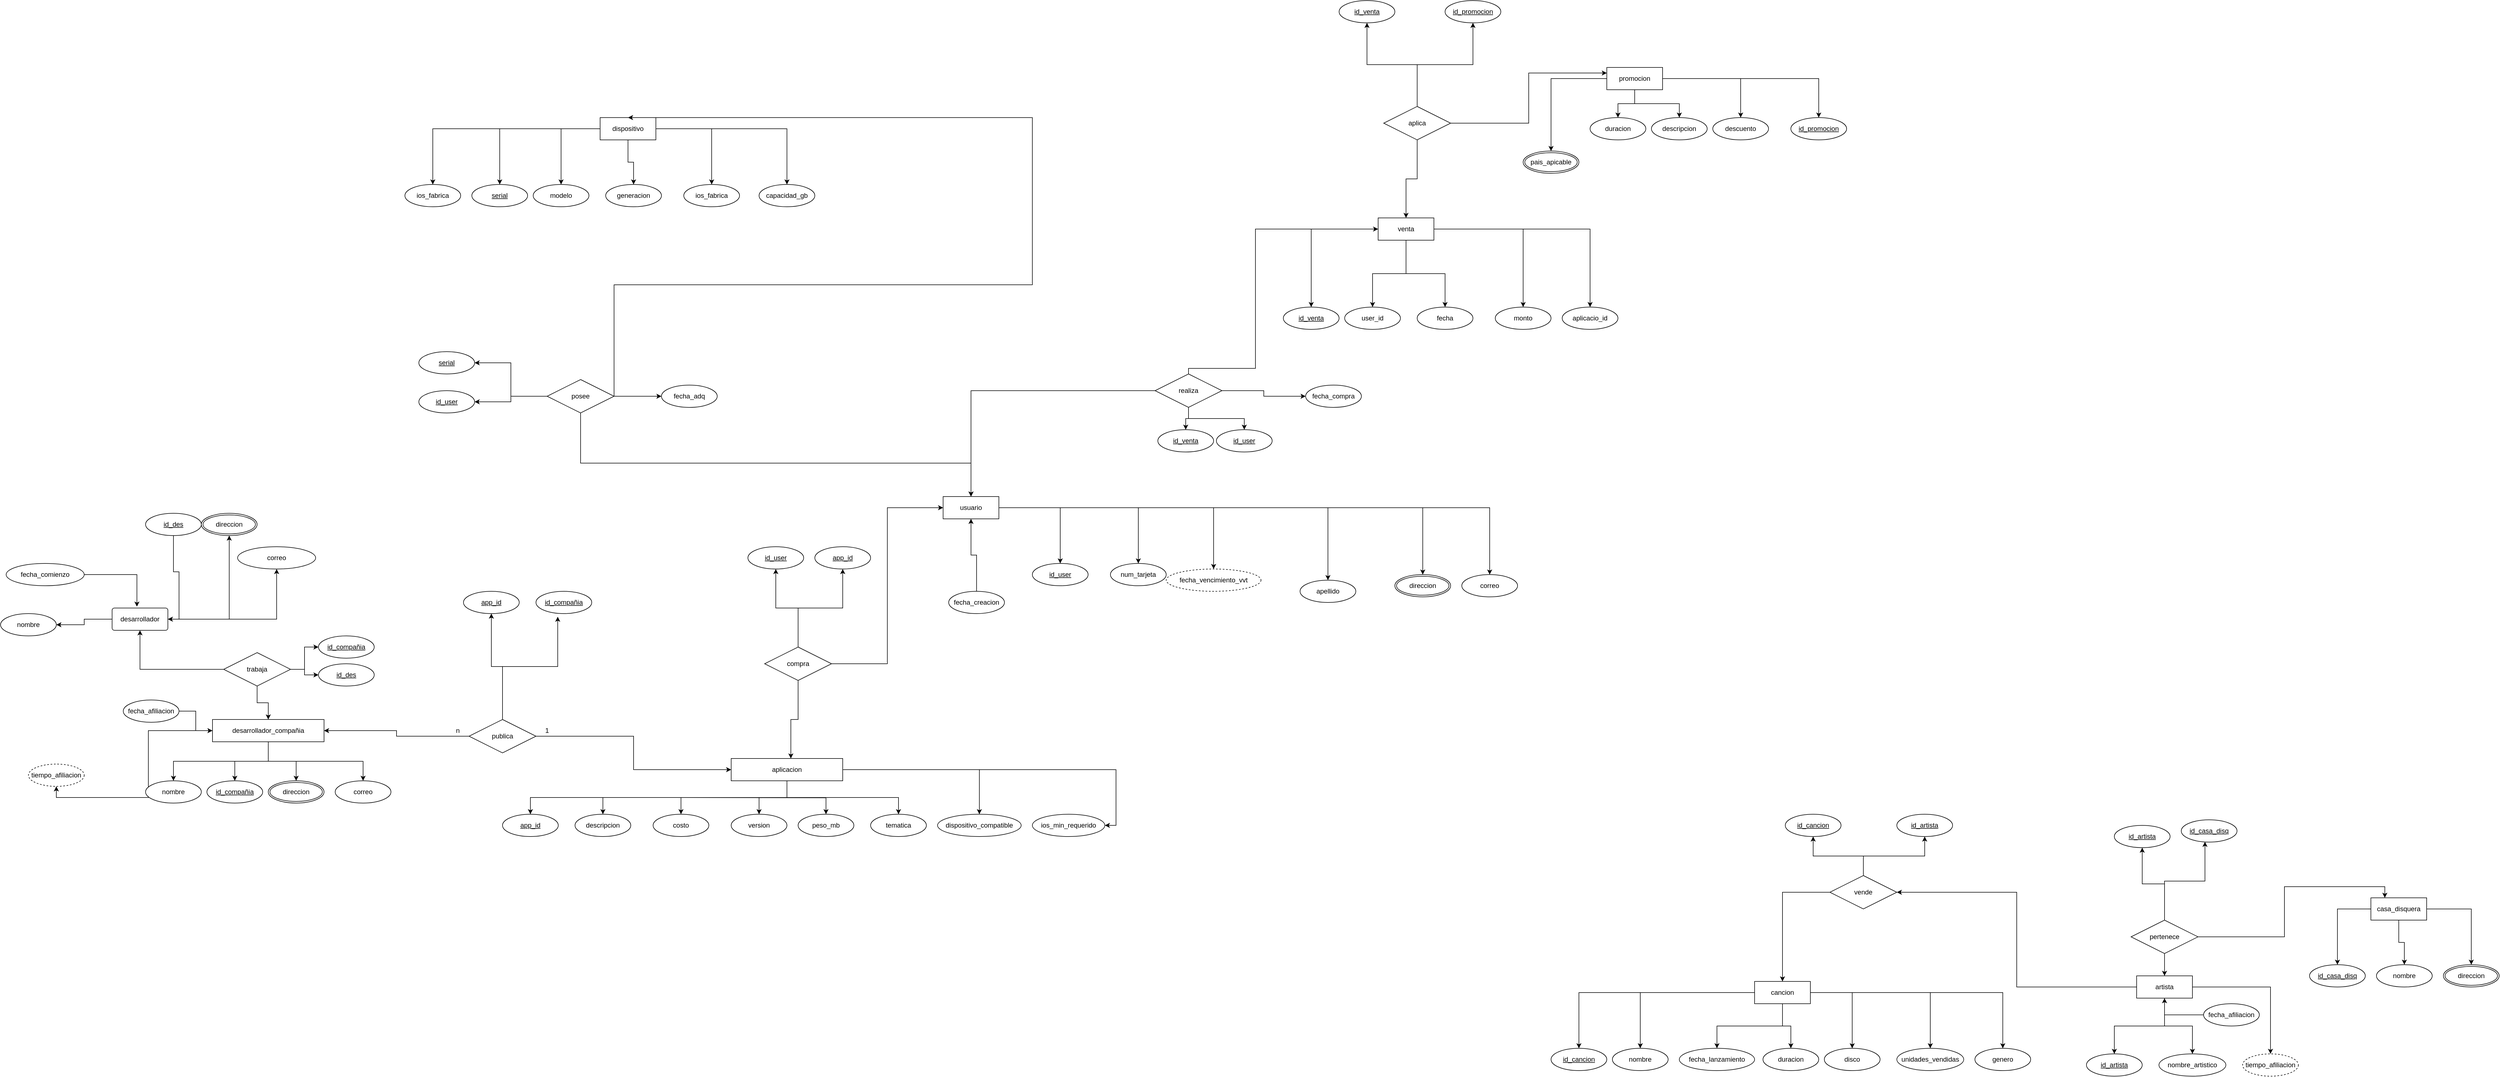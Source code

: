 <mxfile version="22.0.4" type="github">
  <diagram id="R2lEEEUBdFMjLlhIrx00" name="Page-1">
    <mxGraphModel dx="6480" dy="3733" grid="1" gridSize="10" guides="1" tooltips="1" connect="1" arrows="1" fold="1" page="1" pageScale="1" pageWidth="850" pageHeight="1100" math="0" shadow="0" extFonts="Permanent Marker^https://fonts.googleapis.com/css?family=Permanent+Marker">
      <root>
        <mxCell id="0" />
        <mxCell id="1" parent="0" />
        <mxCell id="SSo1Bui5Lx6O3HchYfqY-8" style="edgeStyle=orthogonalEdgeStyle;rounded=0;orthogonalLoop=1;jettySize=auto;html=1;exitX=0.5;exitY=1;exitDx=0;exitDy=0;labelBackgroundColor=none;fontColor=default;" parent="1" source="SSo1Bui5Lx6O3HchYfqY-2" target="SSo1Bui5Lx6O3HchYfqY-3" edge="1">
          <mxGeometry relative="1" as="geometry" />
        </mxCell>
        <mxCell id="SSo1Bui5Lx6O3HchYfqY-15" style="edgeStyle=orthogonalEdgeStyle;rounded=0;orthogonalLoop=1;jettySize=auto;html=1;exitX=0.5;exitY=1;exitDx=0;exitDy=0;entryX=0.5;entryY=0;entryDx=0;entryDy=0;labelBackgroundColor=none;fontColor=default;" parent="1" source="SSo1Bui5Lx6O3HchYfqY-2" target="SSo1Bui5Lx6O3HchYfqY-14" edge="1">
          <mxGeometry relative="1" as="geometry" />
        </mxCell>
        <mxCell id="SSo1Bui5Lx6O3HchYfqY-17" style="edgeStyle=orthogonalEdgeStyle;rounded=0;orthogonalLoop=1;jettySize=auto;html=1;exitX=0.5;exitY=1;exitDx=0;exitDy=0;entryX=0.5;entryY=0;entryDx=0;entryDy=0;labelBackgroundColor=none;fontColor=default;" parent="1" source="SSo1Bui5Lx6O3HchYfqY-2" target="SSo1Bui5Lx6O3HchYfqY-11" edge="1">
          <mxGeometry relative="1" as="geometry" />
        </mxCell>
        <mxCell id="SSo1Bui5Lx6O3HchYfqY-18" style="edgeStyle=orthogonalEdgeStyle;rounded=0;orthogonalLoop=1;jettySize=auto;html=1;exitX=0.5;exitY=1;exitDx=0;exitDy=0;entryX=0.5;entryY=0;entryDx=0;entryDy=0;labelBackgroundColor=none;fontColor=default;" parent="1" source="SSo1Bui5Lx6O3HchYfqY-2" target="SSo1Bui5Lx6O3HchYfqY-16" edge="1">
          <mxGeometry relative="1" as="geometry" />
        </mxCell>
        <mxCell id="SSo1Bui5Lx6O3HchYfqY-138" style="edgeStyle=orthogonalEdgeStyle;rounded=0;orthogonalLoop=1;jettySize=auto;html=1;entryX=0.5;entryY=1;entryDx=0;entryDy=0;labelBackgroundColor=none;fontColor=default;" parent="1" source="SSo1Bui5Lx6O3HchYfqY-2" target="SSo1Bui5Lx6O3HchYfqY-134" edge="1">
          <mxGeometry relative="1" as="geometry" />
        </mxCell>
        <mxCell id="SSo1Bui5Lx6O3HchYfqY-2" value="desarrollador_compañia" style="whiteSpace=wrap;html=1;align=center;labelBackgroundColor=none;" parent="1" vertex="1">
          <mxGeometry x="-1320" y="460" width="200" height="40" as="geometry" />
        </mxCell>
        <mxCell id="SSo1Bui5Lx6O3HchYfqY-3" value="nombre " style="ellipse;whiteSpace=wrap;html=1;align=center;labelBackgroundColor=none;" parent="1" vertex="1">
          <mxGeometry x="-1440" y="570" width="100" height="40" as="geometry" />
        </mxCell>
        <mxCell id="SSo1Bui5Lx6O3HchYfqY-11" value="id_compañia" style="ellipse;whiteSpace=wrap;html=1;align=center;fontStyle=4;labelBackgroundColor=none;" parent="1" vertex="1">
          <mxGeometry x="-1330" y="570" width="100" height="40" as="geometry" />
        </mxCell>
        <mxCell id="SSo1Bui5Lx6O3HchYfqY-14" value="direccion" style="ellipse;shape=doubleEllipse;margin=3;whiteSpace=wrap;html=1;align=center;labelBackgroundColor=none;" parent="1" vertex="1">
          <mxGeometry x="-1220" y="570" width="100" height="40" as="geometry" />
        </mxCell>
        <mxCell id="SSo1Bui5Lx6O3HchYfqY-16" value="correo" style="ellipse;whiteSpace=wrap;html=1;align=center;labelBackgroundColor=none;" parent="1" vertex="1">
          <mxGeometry x="-1100" y="570" width="100" height="40" as="geometry" />
        </mxCell>
        <mxCell id="SSo1Bui5Lx6O3HchYfqY-23" style="edgeStyle=orthogonalEdgeStyle;rounded=0;orthogonalLoop=1;jettySize=auto;html=1;exitX=0.5;exitY=1;exitDx=0;exitDy=0;entryX=0.5;entryY=0;entryDx=0;entryDy=0;labelBackgroundColor=none;fontColor=default;" parent="1" source="SSo1Bui5Lx6O3HchYfqY-19" target="SSo1Bui5Lx6O3HchYfqY-22" edge="1">
          <mxGeometry relative="1" as="geometry" />
        </mxCell>
        <mxCell id="SSo1Bui5Lx6O3HchYfqY-26" style="edgeStyle=orthogonalEdgeStyle;rounded=0;orthogonalLoop=1;jettySize=auto;html=1;exitX=0.5;exitY=1;exitDx=0;exitDy=0;entryX=0.5;entryY=0;entryDx=0;entryDy=0;labelBackgroundColor=none;fontColor=default;" parent="1" source="SSo1Bui5Lx6O3HchYfqY-19" target="SSo1Bui5Lx6O3HchYfqY-24" edge="1">
          <mxGeometry relative="1" as="geometry" />
        </mxCell>
        <mxCell id="SSo1Bui5Lx6O3HchYfqY-28" style="edgeStyle=orthogonalEdgeStyle;rounded=0;orthogonalLoop=1;jettySize=auto;html=1;exitX=0.5;exitY=1;exitDx=0;exitDy=0;entryX=0.5;entryY=0;entryDx=0;entryDy=0;labelBackgroundColor=none;fontColor=default;" parent="1" source="SSo1Bui5Lx6O3HchYfqY-19" target="SSo1Bui5Lx6O3HchYfqY-20" edge="1">
          <mxGeometry relative="1" as="geometry" />
        </mxCell>
        <mxCell id="SSo1Bui5Lx6O3HchYfqY-29" style="edgeStyle=orthogonalEdgeStyle;rounded=0;orthogonalLoop=1;jettySize=auto;html=1;exitX=0.5;exitY=1;exitDx=0;exitDy=0;entryX=0.5;entryY=0;entryDx=0;entryDy=0;labelBackgroundColor=none;fontColor=default;" parent="1" source="SSo1Bui5Lx6O3HchYfqY-19" target="SSo1Bui5Lx6O3HchYfqY-27" edge="1">
          <mxGeometry relative="1" as="geometry" />
        </mxCell>
        <mxCell id="SSo1Bui5Lx6O3HchYfqY-31" style="edgeStyle=orthogonalEdgeStyle;rounded=0;orthogonalLoop=1;jettySize=auto;html=1;entryX=0.5;entryY=0;entryDx=0;entryDy=0;labelBackgroundColor=none;fontColor=default;" parent="1" target="SSo1Bui5Lx6O3HchYfqY-30" edge="1">
          <mxGeometry relative="1" as="geometry">
            <mxPoint x="-480" y="600" as="sourcePoint" />
          </mxGeometry>
        </mxCell>
        <mxCell id="SSo1Bui5Lx6O3HchYfqY-33" style="edgeStyle=orthogonalEdgeStyle;rounded=0;orthogonalLoop=1;jettySize=auto;html=1;exitX=0.5;exitY=1;exitDx=0;exitDy=0;entryX=0.5;entryY=0;entryDx=0;entryDy=0;labelBackgroundColor=none;fontColor=default;" parent="1" source="SSo1Bui5Lx6O3HchYfqY-19" target="SSo1Bui5Lx6O3HchYfqY-32" edge="1">
          <mxGeometry relative="1" as="geometry" />
        </mxCell>
        <mxCell id="SSo1Bui5Lx6O3HchYfqY-36" style="edgeStyle=orthogonalEdgeStyle;rounded=0;orthogonalLoop=1;jettySize=auto;html=1;entryX=0.5;entryY=0;entryDx=0;entryDy=0;labelBackgroundColor=none;fontColor=default;" parent="1" source="SSo1Bui5Lx6O3HchYfqY-19" target="SSo1Bui5Lx6O3HchYfqY-34" edge="1">
          <mxGeometry relative="1" as="geometry" />
        </mxCell>
        <mxCell id="SSo1Bui5Lx6O3HchYfqY-140" style="edgeStyle=orthogonalEdgeStyle;rounded=0;orthogonalLoop=1;jettySize=auto;html=1;entryX=1;entryY=0.5;entryDx=0;entryDy=0;labelBackgroundColor=none;fontColor=default;" parent="1" source="SSo1Bui5Lx6O3HchYfqY-19" target="SSo1Bui5Lx6O3HchYfqY-139" edge="1">
          <mxGeometry relative="1" as="geometry" />
        </mxCell>
        <mxCell id="SSo1Bui5Lx6O3HchYfqY-19" value="aplicacion" style="whiteSpace=wrap;html=1;align=center;labelBackgroundColor=none;" parent="1" vertex="1">
          <mxGeometry x="-390" y="530" width="200" height="40" as="geometry" />
        </mxCell>
        <mxCell id="SSo1Bui5Lx6O3HchYfqY-20" value="app_id" style="ellipse;whiteSpace=wrap;html=1;align=center;fontStyle=4;labelBackgroundColor=none;" parent="1" vertex="1">
          <mxGeometry x="-800" y="630" width="100" height="40" as="geometry" />
        </mxCell>
        <mxCell id="SSo1Bui5Lx6O3HchYfqY-22" value="descripcion&lt;br&gt;" style="ellipse;whiteSpace=wrap;html=1;align=center;labelBackgroundColor=none;" parent="1" vertex="1">
          <mxGeometry x="-670" y="630" width="100" height="40" as="geometry" />
        </mxCell>
        <mxCell id="SSo1Bui5Lx6O3HchYfqY-24" value="costo" style="ellipse;whiteSpace=wrap;html=1;align=center;labelBackgroundColor=none;" parent="1" vertex="1">
          <mxGeometry x="-530" y="630" width="100" height="40" as="geometry" />
        </mxCell>
        <mxCell id="SSo1Bui5Lx6O3HchYfqY-27" value="version&lt;br&gt;" style="ellipse;whiteSpace=wrap;html=1;align=center;labelBackgroundColor=none;" parent="1" vertex="1">
          <mxGeometry x="-390" y="630" width="100" height="40" as="geometry" />
        </mxCell>
        <mxCell id="SSo1Bui5Lx6O3HchYfqY-30" value="peso_mb" style="ellipse;whiteSpace=wrap;html=1;align=center;labelBackgroundColor=none;" parent="1" vertex="1">
          <mxGeometry x="-270" y="630" width="100" height="40" as="geometry" />
        </mxCell>
        <mxCell id="SSo1Bui5Lx6O3HchYfqY-32" value="tematica" style="ellipse;whiteSpace=wrap;html=1;align=center;labelBackgroundColor=none;" parent="1" vertex="1">
          <mxGeometry x="-140" y="630" width="100" height="40" as="geometry" />
        </mxCell>
        <mxCell id="SSo1Bui5Lx6O3HchYfqY-34" value="dispositivo_compatible" style="ellipse;whiteSpace=wrap;html=1;align=center;labelBackgroundColor=none;" parent="1" vertex="1">
          <mxGeometry x="-20" y="630" width="150" height="40" as="geometry" />
        </mxCell>
        <mxCell id="SSo1Bui5Lx6O3HchYfqY-39" style="edgeStyle=orthogonalEdgeStyle;rounded=0;orthogonalLoop=1;jettySize=auto;html=1;entryX=0.5;entryY=0;entryDx=0;entryDy=0;labelBackgroundColor=none;fontColor=default;" parent="1" source="SSo1Bui5Lx6O3HchYfqY-37" target="SSo1Bui5Lx6O3HchYfqY-38" edge="1">
          <mxGeometry relative="1" as="geometry" />
        </mxCell>
        <mxCell id="SSo1Bui5Lx6O3HchYfqY-43" style="edgeStyle=orthogonalEdgeStyle;rounded=0;orthogonalLoop=1;jettySize=auto;html=1;entryX=0.5;entryY=0;entryDx=0;entryDy=0;labelBackgroundColor=none;fontColor=default;" parent="1" source="SSo1Bui5Lx6O3HchYfqY-37" target="SSo1Bui5Lx6O3HchYfqY-42" edge="1">
          <mxGeometry relative="1" as="geometry" />
        </mxCell>
        <mxCell id="SSo1Bui5Lx6O3HchYfqY-46" style="edgeStyle=orthogonalEdgeStyle;rounded=0;orthogonalLoop=1;jettySize=auto;html=1;labelBackgroundColor=none;fontColor=default;" parent="1" source="SSo1Bui5Lx6O3HchYfqY-37" target="SSo1Bui5Lx6O3HchYfqY-45" edge="1">
          <mxGeometry relative="1" as="geometry" />
        </mxCell>
        <mxCell id="SSo1Bui5Lx6O3HchYfqY-48" style="edgeStyle=orthogonalEdgeStyle;rounded=0;orthogonalLoop=1;jettySize=auto;html=1;entryX=0.5;entryY=0;entryDx=0;entryDy=0;labelBackgroundColor=none;fontColor=default;" parent="1" source="SSo1Bui5Lx6O3HchYfqY-37" target="SSo1Bui5Lx6O3HchYfqY-47" edge="1">
          <mxGeometry relative="1" as="geometry" />
        </mxCell>
        <mxCell id="SSo1Bui5Lx6O3HchYfqY-51" style="edgeStyle=orthogonalEdgeStyle;rounded=0;orthogonalLoop=1;jettySize=auto;html=1;labelBackgroundColor=none;fontColor=default;" parent="1" source="SSo1Bui5Lx6O3HchYfqY-37" target="SSo1Bui5Lx6O3HchYfqY-50" edge="1">
          <mxGeometry relative="1" as="geometry" />
        </mxCell>
        <mxCell id="SSo1Bui5Lx6O3HchYfqY-57" style="edgeStyle=orthogonalEdgeStyle;rounded=0;orthogonalLoop=1;jettySize=auto;html=1;labelBackgroundColor=none;fontColor=default;" parent="1" source="SSo1Bui5Lx6O3HchYfqY-37" target="SSo1Bui5Lx6O3HchYfqY-54" edge="1">
          <mxGeometry relative="1" as="geometry" />
        </mxCell>
        <mxCell id="SSo1Bui5Lx6O3HchYfqY-37" value="usuario" style="whiteSpace=wrap;html=1;align=center;labelBackgroundColor=none;" parent="1" vertex="1">
          <mxGeometry x="-10" y="60" width="100" height="40" as="geometry" />
        </mxCell>
        <mxCell id="SSo1Bui5Lx6O3HchYfqY-38" value="id_user" style="ellipse;whiteSpace=wrap;html=1;align=center;fontStyle=4;labelBackgroundColor=none;" parent="1" vertex="1">
          <mxGeometry x="150" y="180" width="100" height="40" as="geometry" />
        </mxCell>
        <mxCell id="SSo1Bui5Lx6O3HchYfqY-42" value="apellido" style="ellipse;whiteSpace=wrap;html=1;align=center;labelBackgroundColor=none;" parent="1" vertex="1">
          <mxGeometry x="630" y="210" width="100" height="40" as="geometry" />
        </mxCell>
        <mxCell id="SSo1Bui5Lx6O3HchYfqY-45" value="direccion" style="ellipse;shape=doubleEllipse;margin=3;whiteSpace=wrap;html=1;align=center;labelBackgroundColor=none;" parent="1" vertex="1">
          <mxGeometry x="800" y="200" width="100" height="40" as="geometry" />
        </mxCell>
        <mxCell id="SSo1Bui5Lx6O3HchYfqY-47" value="correo" style="ellipse;whiteSpace=wrap;html=1;align=center;labelBackgroundColor=none;" parent="1" vertex="1">
          <mxGeometry x="920" y="200" width="100" height="40" as="geometry" />
        </mxCell>
        <mxCell id="SSo1Bui5Lx6O3HchYfqY-50" value="num_tarjeta" style="ellipse;whiteSpace=wrap;html=1;align=center;labelBackgroundColor=none;" parent="1" vertex="1">
          <mxGeometry x="290" y="180" width="100" height="40" as="geometry" />
        </mxCell>
        <mxCell id="SSo1Bui5Lx6O3HchYfqY-171" style="edgeStyle=orthogonalEdgeStyle;rounded=0;orthogonalLoop=1;jettySize=auto;html=1;entryX=0.5;entryY=1;entryDx=0;entryDy=0;labelBackgroundColor=none;fontColor=default;" parent="1" source="SSo1Bui5Lx6O3HchYfqY-52" target="SSo1Bui5Lx6O3HchYfqY-37" edge="1">
          <mxGeometry relative="1" as="geometry" />
        </mxCell>
        <mxCell id="SSo1Bui5Lx6O3HchYfqY-52" value="fecha_creacion" style="ellipse;whiteSpace=wrap;html=1;align=center;labelBackgroundColor=none;" parent="1" vertex="1">
          <mxGeometry y="230" width="100" height="40" as="geometry" />
        </mxCell>
        <mxCell id="SSo1Bui5Lx6O3HchYfqY-54" value="fecha_vencimiento_vvt" style="ellipse;whiteSpace=wrap;html=1;align=center;dashed=1;labelBackgroundColor=none;" parent="1" vertex="1">
          <mxGeometry x="390" y="190" width="170" height="40" as="geometry" />
        </mxCell>
        <mxCell id="SSo1Bui5Lx6O3HchYfqY-60" style="edgeStyle=orthogonalEdgeStyle;rounded=0;orthogonalLoop=1;jettySize=auto;html=1;entryX=0.5;entryY=0;entryDx=0;entryDy=0;labelBackgroundColor=none;fontColor=default;" parent="1" source="SSo1Bui5Lx6O3HchYfqY-58" target="SSo1Bui5Lx6O3HchYfqY-59" edge="1">
          <mxGeometry relative="1" as="geometry" />
        </mxCell>
        <mxCell id="SSo1Bui5Lx6O3HchYfqY-62" style="edgeStyle=orthogonalEdgeStyle;rounded=0;orthogonalLoop=1;jettySize=auto;html=1;entryX=0.5;entryY=0;entryDx=0;entryDy=0;labelBackgroundColor=none;fontColor=default;" parent="1" source="SSo1Bui5Lx6O3HchYfqY-58" target="SSo1Bui5Lx6O3HchYfqY-61" edge="1">
          <mxGeometry relative="1" as="geometry" />
        </mxCell>
        <mxCell id="SSo1Bui5Lx6O3HchYfqY-64" style="edgeStyle=orthogonalEdgeStyle;rounded=0;orthogonalLoop=1;jettySize=auto;html=1;entryX=0.5;entryY=0;entryDx=0;entryDy=0;labelBackgroundColor=none;fontColor=default;" parent="1" source="SSo1Bui5Lx6O3HchYfqY-58" target="SSo1Bui5Lx6O3HchYfqY-63" edge="1">
          <mxGeometry relative="1" as="geometry" />
        </mxCell>
        <mxCell id="SSo1Bui5Lx6O3HchYfqY-66" style="edgeStyle=orthogonalEdgeStyle;rounded=0;orthogonalLoop=1;jettySize=auto;html=1;labelBackgroundColor=none;fontColor=default;" parent="1" source="SSo1Bui5Lx6O3HchYfqY-58" target="SSo1Bui5Lx6O3HchYfqY-65" edge="1">
          <mxGeometry relative="1" as="geometry" />
        </mxCell>
        <mxCell id="SSo1Bui5Lx6O3HchYfqY-69" style="edgeStyle=orthogonalEdgeStyle;rounded=0;orthogonalLoop=1;jettySize=auto;html=1;labelBackgroundColor=none;fontColor=default;" parent="1" source="SSo1Bui5Lx6O3HchYfqY-58" target="SSo1Bui5Lx6O3HchYfqY-68" edge="1">
          <mxGeometry relative="1" as="geometry" />
        </mxCell>
        <mxCell id="SSo1Bui5Lx6O3HchYfqY-143" style="edgeStyle=orthogonalEdgeStyle;rounded=0;orthogonalLoop=1;jettySize=auto;html=1;entryX=0.5;entryY=0;entryDx=0;entryDy=0;labelBackgroundColor=none;fontColor=default;" parent="1" source="SSo1Bui5Lx6O3HchYfqY-58" target="SSo1Bui5Lx6O3HchYfqY-141" edge="1">
          <mxGeometry relative="1" as="geometry" />
        </mxCell>
        <mxCell id="SSo1Bui5Lx6O3HchYfqY-58" value="dispositivo" style="whiteSpace=wrap;html=1;align=center;labelBackgroundColor=none;" parent="1" vertex="1">
          <mxGeometry x="-625" y="-620" width="100" height="40" as="geometry" />
        </mxCell>
        <mxCell id="SSo1Bui5Lx6O3HchYfqY-59" value="serial" style="ellipse;whiteSpace=wrap;html=1;align=center;fontStyle=4;labelBackgroundColor=none;" parent="1" vertex="1">
          <mxGeometry x="-855" y="-500" width="100" height="40" as="geometry" />
        </mxCell>
        <mxCell id="SSo1Bui5Lx6O3HchYfqY-61" value="modelo" style="ellipse;whiteSpace=wrap;html=1;align=center;labelBackgroundColor=none;" parent="1" vertex="1">
          <mxGeometry x="-745" y="-500" width="100" height="40" as="geometry" />
        </mxCell>
        <mxCell id="SSo1Bui5Lx6O3HchYfqY-63" value="generacion" style="ellipse;whiteSpace=wrap;html=1;align=center;labelBackgroundColor=none;" parent="1" vertex="1">
          <mxGeometry x="-615" y="-500" width="100" height="40" as="geometry" />
        </mxCell>
        <mxCell id="SSo1Bui5Lx6O3HchYfqY-65" value="ios_fabrica" style="ellipse;whiteSpace=wrap;html=1;align=center;labelBackgroundColor=none;" parent="1" vertex="1">
          <mxGeometry x="-475" y="-500" width="100" height="40" as="geometry" />
        </mxCell>
        <mxCell id="SSo1Bui5Lx6O3HchYfqY-68" value="capacidad_gb" style="ellipse;whiteSpace=wrap;html=1;align=center;labelBackgroundColor=none;" parent="1" vertex="1">
          <mxGeometry x="-340" y="-500" width="100" height="40" as="geometry" />
        </mxCell>
        <mxCell id="SSo1Bui5Lx6O3HchYfqY-72" style="edgeStyle=orthogonalEdgeStyle;rounded=0;orthogonalLoop=1;jettySize=auto;html=1;labelBackgroundColor=none;fontColor=default;" parent="1" source="SSo1Bui5Lx6O3HchYfqY-70" target="SSo1Bui5Lx6O3HchYfqY-71" edge="1">
          <mxGeometry relative="1" as="geometry" />
        </mxCell>
        <mxCell id="SSo1Bui5Lx6O3HchYfqY-75" style="edgeStyle=orthogonalEdgeStyle;rounded=0;orthogonalLoop=1;jettySize=auto;html=1;entryX=0.5;entryY=0;entryDx=0;entryDy=0;labelBackgroundColor=none;fontColor=default;" parent="1" source="SSo1Bui5Lx6O3HchYfqY-70" target="SSo1Bui5Lx6O3HchYfqY-73" edge="1">
          <mxGeometry relative="1" as="geometry" />
        </mxCell>
        <mxCell id="SSo1Bui5Lx6O3HchYfqY-77" style="edgeStyle=orthogonalEdgeStyle;rounded=0;orthogonalLoop=1;jettySize=auto;html=1;entryX=0.5;entryY=0;entryDx=0;entryDy=0;labelBackgroundColor=none;fontColor=default;" parent="1" source="SSo1Bui5Lx6O3HchYfqY-70" target="SSo1Bui5Lx6O3HchYfqY-76" edge="1">
          <mxGeometry relative="1" as="geometry" />
        </mxCell>
        <mxCell id="SSo1Bui5Lx6O3HchYfqY-80" style="edgeStyle=orthogonalEdgeStyle;rounded=0;orthogonalLoop=1;jettySize=auto;html=1;labelBackgroundColor=none;fontColor=default;" parent="1" source="SSo1Bui5Lx6O3HchYfqY-70" target="SSo1Bui5Lx6O3HchYfqY-79" edge="1">
          <mxGeometry relative="1" as="geometry" />
        </mxCell>
        <mxCell id="SSo1Bui5Lx6O3HchYfqY-83" style="edgeStyle=orthogonalEdgeStyle;rounded=0;orthogonalLoop=1;jettySize=auto;html=1;labelBackgroundColor=none;fontColor=default;" parent="1" source="SSo1Bui5Lx6O3HchYfqY-70" target="SSo1Bui5Lx6O3HchYfqY-82" edge="1">
          <mxGeometry relative="1" as="geometry" />
        </mxCell>
        <mxCell id="SSo1Bui5Lx6O3HchYfqY-70" value="venta" style="whiteSpace=wrap;html=1;align=center;labelBackgroundColor=none;" parent="1" vertex="1">
          <mxGeometry x="770" y="-440" width="100" height="40" as="geometry" />
        </mxCell>
        <mxCell id="SSo1Bui5Lx6O3HchYfqY-71" value="id_venta" style="ellipse;whiteSpace=wrap;html=1;align=center;fontStyle=4;labelBackgroundColor=none;" parent="1" vertex="1">
          <mxGeometry x="600" y="-280" width="100" height="40" as="geometry" />
        </mxCell>
        <mxCell id="SSo1Bui5Lx6O3HchYfqY-73" value="user_id" style="ellipse;whiteSpace=wrap;html=1;align=center;labelBackgroundColor=none;" parent="1" vertex="1">
          <mxGeometry x="710" y="-280" width="100" height="40" as="geometry" />
        </mxCell>
        <mxCell id="SSo1Bui5Lx6O3HchYfqY-76" value="fecha" style="ellipse;whiteSpace=wrap;html=1;align=center;labelBackgroundColor=none;" parent="1" vertex="1">
          <mxGeometry x="840" y="-280" width="100" height="40" as="geometry" />
        </mxCell>
        <mxCell id="SSo1Bui5Lx6O3HchYfqY-79" value="monto" style="ellipse;whiteSpace=wrap;html=1;align=center;labelBackgroundColor=none;" parent="1" vertex="1">
          <mxGeometry x="980" y="-280" width="100" height="40" as="geometry" />
        </mxCell>
        <mxCell id="SSo1Bui5Lx6O3HchYfqY-82" value="aplicacio_id" style="ellipse;whiteSpace=wrap;html=1;align=center;labelBackgroundColor=none;" parent="1" vertex="1">
          <mxGeometry x="1100" y="-280" width="100" height="40" as="geometry" />
        </mxCell>
        <mxCell id="SSo1Bui5Lx6O3HchYfqY-87" style="edgeStyle=orthogonalEdgeStyle;rounded=0;orthogonalLoop=1;jettySize=auto;html=1;labelBackgroundColor=none;fontColor=default;" parent="1" source="SSo1Bui5Lx6O3HchYfqY-84" target="SSo1Bui5Lx6O3HchYfqY-86" edge="1">
          <mxGeometry relative="1" as="geometry" />
        </mxCell>
        <mxCell id="SSo1Bui5Lx6O3HchYfqY-90" style="edgeStyle=orthogonalEdgeStyle;rounded=0;orthogonalLoop=1;jettySize=auto;html=1;labelBackgroundColor=none;fontColor=default;" parent="1" source="SSo1Bui5Lx6O3HchYfqY-84" target="SSo1Bui5Lx6O3HchYfqY-89" edge="1">
          <mxGeometry relative="1" as="geometry" />
        </mxCell>
        <mxCell id="SSo1Bui5Lx6O3HchYfqY-92" style="edgeStyle=orthogonalEdgeStyle;rounded=0;orthogonalLoop=1;jettySize=auto;html=1;labelBackgroundColor=none;fontColor=default;" parent="1" source="SSo1Bui5Lx6O3HchYfqY-84" target="SSo1Bui5Lx6O3HchYfqY-91" edge="1">
          <mxGeometry relative="1" as="geometry" />
        </mxCell>
        <mxCell id="SSo1Bui5Lx6O3HchYfqY-94" style="edgeStyle=orthogonalEdgeStyle;rounded=0;orthogonalLoop=1;jettySize=auto;html=1;labelBackgroundColor=none;fontColor=default;" parent="1" source="SSo1Bui5Lx6O3HchYfqY-84" target="SSo1Bui5Lx6O3HchYfqY-93" edge="1">
          <mxGeometry relative="1" as="geometry" />
        </mxCell>
        <mxCell id="jsPNZrVTcMgxIfO3t_Fd-16" style="edgeStyle=orthogonalEdgeStyle;rounded=0;orthogonalLoop=1;jettySize=auto;html=1;" edge="1" parent="1" source="SSo1Bui5Lx6O3HchYfqY-84" target="jsPNZrVTcMgxIfO3t_Fd-15">
          <mxGeometry relative="1" as="geometry" />
        </mxCell>
        <mxCell id="SSo1Bui5Lx6O3HchYfqY-84" value="promocion" style="whiteSpace=wrap;html=1;align=center;labelBackgroundColor=none;" parent="1" vertex="1">
          <mxGeometry x="1180" y="-710" width="100" height="40" as="geometry" />
        </mxCell>
        <mxCell id="SSo1Bui5Lx6O3HchYfqY-86" value="id_promocion&lt;br&gt;" style="ellipse;whiteSpace=wrap;html=1;align=center;fontStyle=4;labelBackgroundColor=none;" parent="1" vertex="1">
          <mxGeometry x="1510" y="-620" width="100" height="40" as="geometry" />
        </mxCell>
        <mxCell id="SSo1Bui5Lx6O3HchYfqY-89" value="duracion" style="ellipse;whiteSpace=wrap;html=1;align=center;labelBackgroundColor=none;" parent="1" vertex="1">
          <mxGeometry x="1150" y="-620" width="100" height="40" as="geometry" />
        </mxCell>
        <mxCell id="SSo1Bui5Lx6O3HchYfqY-91" value="descripcion" style="ellipse;whiteSpace=wrap;html=1;align=center;labelBackgroundColor=none;" parent="1" vertex="1">
          <mxGeometry x="1260" y="-620" width="100" height="40" as="geometry" />
        </mxCell>
        <mxCell id="SSo1Bui5Lx6O3HchYfqY-93" value="descuento" style="ellipse;whiteSpace=wrap;html=1;align=center;labelBackgroundColor=none;" parent="1" vertex="1">
          <mxGeometry x="1370" y="-620" width="100" height="40" as="geometry" />
        </mxCell>
        <mxCell id="SSo1Bui5Lx6O3HchYfqY-97" value="id_cancion" style="ellipse;whiteSpace=wrap;html=1;align=center;fontStyle=4;labelBackgroundColor=none;" parent="1" vertex="1">
          <mxGeometry x="1080" y="1050" width="100" height="40" as="geometry" />
        </mxCell>
        <mxCell id="SSo1Bui5Lx6O3HchYfqY-99" style="edgeStyle=orthogonalEdgeStyle;rounded=0;orthogonalLoop=1;jettySize=auto;html=1;labelBackgroundColor=none;fontColor=default;" parent="1" source="SSo1Bui5Lx6O3HchYfqY-98" target="SSo1Bui5Lx6O3HchYfqY-97" edge="1">
          <mxGeometry relative="1" as="geometry" />
        </mxCell>
        <mxCell id="SSo1Bui5Lx6O3HchYfqY-102" style="edgeStyle=orthogonalEdgeStyle;rounded=0;orthogonalLoop=1;jettySize=auto;html=1;labelBackgroundColor=none;fontColor=default;" parent="1" source="SSo1Bui5Lx6O3HchYfqY-98" target="SSo1Bui5Lx6O3HchYfqY-101" edge="1">
          <mxGeometry relative="1" as="geometry" />
        </mxCell>
        <mxCell id="SSo1Bui5Lx6O3HchYfqY-104" style="edgeStyle=orthogonalEdgeStyle;rounded=0;orthogonalLoop=1;jettySize=auto;html=1;entryX=0.5;entryY=0;entryDx=0;entryDy=0;labelBackgroundColor=none;fontColor=default;" parent="1" source="SSo1Bui5Lx6O3HchYfqY-98" target="SSo1Bui5Lx6O3HchYfqY-103" edge="1">
          <mxGeometry relative="1" as="geometry" />
        </mxCell>
        <mxCell id="SSo1Bui5Lx6O3HchYfqY-106" style="edgeStyle=orthogonalEdgeStyle;rounded=0;orthogonalLoop=1;jettySize=auto;html=1;labelBackgroundColor=none;fontColor=default;" parent="1" source="SSo1Bui5Lx6O3HchYfqY-98" target="SSo1Bui5Lx6O3HchYfqY-105" edge="1">
          <mxGeometry relative="1" as="geometry" />
        </mxCell>
        <mxCell id="SSo1Bui5Lx6O3HchYfqY-108" style="edgeStyle=orthogonalEdgeStyle;rounded=0;orthogonalLoop=1;jettySize=auto;html=1;entryX=0.5;entryY=0;entryDx=0;entryDy=0;labelBackgroundColor=none;fontColor=default;" parent="1" source="SSo1Bui5Lx6O3HchYfqY-98" target="SSo1Bui5Lx6O3HchYfqY-107" edge="1">
          <mxGeometry relative="1" as="geometry" />
        </mxCell>
        <mxCell id="SSo1Bui5Lx6O3HchYfqY-110" style="edgeStyle=orthogonalEdgeStyle;rounded=0;orthogonalLoop=1;jettySize=auto;html=1;labelBackgroundColor=none;fontColor=default;" parent="1" source="SSo1Bui5Lx6O3HchYfqY-98" target="SSo1Bui5Lx6O3HchYfqY-109" edge="1">
          <mxGeometry relative="1" as="geometry" />
        </mxCell>
        <mxCell id="SSo1Bui5Lx6O3HchYfqY-112" style="edgeStyle=orthogonalEdgeStyle;rounded=0;orthogonalLoop=1;jettySize=auto;html=1;labelBackgroundColor=none;fontColor=default;" parent="1" source="SSo1Bui5Lx6O3HchYfqY-98" target="SSo1Bui5Lx6O3HchYfqY-111" edge="1">
          <mxGeometry relative="1" as="geometry" />
        </mxCell>
        <mxCell id="SSo1Bui5Lx6O3HchYfqY-98" value="cancion" style="whiteSpace=wrap;html=1;align=center;labelBackgroundColor=none;" parent="1" vertex="1">
          <mxGeometry x="1445" y="930" width="100" height="40" as="geometry" />
        </mxCell>
        <mxCell id="SSo1Bui5Lx6O3HchYfqY-101" value="nombre" style="ellipse;whiteSpace=wrap;html=1;align=center;labelBackgroundColor=none;" parent="1" vertex="1">
          <mxGeometry x="1190" y="1050" width="100" height="40" as="geometry" />
        </mxCell>
        <mxCell id="SSo1Bui5Lx6O3HchYfqY-103" value="fecha_lanzamiento" style="ellipse;whiteSpace=wrap;html=1;align=center;labelBackgroundColor=none;" parent="1" vertex="1">
          <mxGeometry x="1310" y="1050" width="135" height="40" as="geometry" />
        </mxCell>
        <mxCell id="SSo1Bui5Lx6O3HchYfqY-105" value="duracion" style="ellipse;whiteSpace=wrap;html=1;align=center;labelBackgroundColor=none;" parent="1" vertex="1">
          <mxGeometry x="1460" y="1050" width="100" height="40" as="geometry" />
        </mxCell>
        <mxCell id="SSo1Bui5Lx6O3HchYfqY-107" value="disco" style="ellipse;whiteSpace=wrap;html=1;align=center;labelBackgroundColor=none;" parent="1" vertex="1">
          <mxGeometry x="1570" y="1050" width="100" height="40" as="geometry" />
        </mxCell>
        <mxCell id="SSo1Bui5Lx6O3HchYfqY-109" value="unidades_vendidas" style="ellipse;whiteSpace=wrap;html=1;align=center;labelBackgroundColor=none;" parent="1" vertex="1">
          <mxGeometry x="1700" y="1050" width="120" height="40" as="geometry" />
        </mxCell>
        <mxCell id="SSo1Bui5Lx6O3HchYfqY-111" value="genero" style="ellipse;whiteSpace=wrap;html=1;align=center;labelBackgroundColor=none;" parent="1" vertex="1">
          <mxGeometry x="1840" y="1050" width="100" height="40" as="geometry" />
        </mxCell>
        <mxCell id="SSo1Bui5Lx6O3HchYfqY-115" style="edgeStyle=orthogonalEdgeStyle;rounded=0;orthogonalLoop=1;jettySize=auto;html=1;labelBackgroundColor=none;fontColor=default;" parent="1" source="SSo1Bui5Lx6O3HchYfqY-113" target="SSo1Bui5Lx6O3HchYfqY-114" edge="1">
          <mxGeometry relative="1" as="geometry" />
        </mxCell>
        <mxCell id="SSo1Bui5Lx6O3HchYfqY-117" style="edgeStyle=orthogonalEdgeStyle;rounded=0;orthogonalLoop=1;jettySize=auto;html=1;entryX=0.5;entryY=0;entryDx=0;entryDy=0;labelBackgroundColor=none;fontColor=default;" parent="1" source="SSo1Bui5Lx6O3HchYfqY-113" target="SSo1Bui5Lx6O3HchYfqY-116" edge="1">
          <mxGeometry relative="1" as="geometry" />
        </mxCell>
        <mxCell id="SSo1Bui5Lx6O3HchYfqY-126" style="edgeStyle=orthogonalEdgeStyle;rounded=0;orthogonalLoop=1;jettySize=auto;html=1;labelBackgroundColor=none;fontColor=default;" parent="1" source="SSo1Bui5Lx6O3HchYfqY-113" target="SSo1Bui5Lx6O3HchYfqY-122" edge="1">
          <mxGeometry relative="1" as="geometry" />
        </mxCell>
        <mxCell id="SSo1Bui5Lx6O3HchYfqY-199" style="edgeStyle=orthogonalEdgeStyle;rounded=0;orthogonalLoop=1;jettySize=auto;html=1;entryX=1;entryY=0.5;entryDx=0;entryDy=0;labelBackgroundColor=none;fontColor=default;" parent="1" source="SSo1Bui5Lx6O3HchYfqY-113" target="SSo1Bui5Lx6O3HchYfqY-196" edge="1">
          <mxGeometry relative="1" as="geometry" />
        </mxCell>
        <mxCell id="SSo1Bui5Lx6O3HchYfqY-113" value="artista&lt;br&gt;" style="whiteSpace=wrap;html=1;align=center;labelBackgroundColor=none;" parent="1" vertex="1">
          <mxGeometry x="2130" y="920" width="100" height="40" as="geometry" />
        </mxCell>
        <mxCell id="SSo1Bui5Lx6O3HchYfqY-114" value="id_artista" style="ellipse;whiteSpace=wrap;html=1;align=center;fontStyle=4;labelBackgroundColor=none;" parent="1" vertex="1">
          <mxGeometry x="2040" y="1060" width="100" height="40" as="geometry" />
        </mxCell>
        <mxCell id="SSo1Bui5Lx6O3HchYfqY-116" value="nombre_artistico" style="ellipse;whiteSpace=wrap;html=1;align=center;labelBackgroundColor=none;" parent="1" vertex="1">
          <mxGeometry x="2170" y="1060" width="120" height="40" as="geometry" />
        </mxCell>
        <mxCell id="SSo1Bui5Lx6O3HchYfqY-121" style="edgeStyle=orthogonalEdgeStyle;rounded=0;orthogonalLoop=1;jettySize=auto;html=1;labelBackgroundColor=none;fontColor=default;" parent="1" source="SSo1Bui5Lx6O3HchYfqY-119" target="SSo1Bui5Lx6O3HchYfqY-113" edge="1">
          <mxGeometry relative="1" as="geometry" />
        </mxCell>
        <mxCell id="SSo1Bui5Lx6O3HchYfqY-119" value="fecha_afiliacion" style="ellipse;whiteSpace=wrap;html=1;align=center;labelBackgroundColor=none;" parent="1" vertex="1">
          <mxGeometry x="2250" y="970" width="100" height="40" as="geometry" />
        </mxCell>
        <mxCell id="SSo1Bui5Lx6O3HchYfqY-122" value="tiempo_afiliacion" style="ellipse;whiteSpace=wrap;html=1;align=center;dashed=1;labelBackgroundColor=none;" parent="1" vertex="1">
          <mxGeometry x="2320" y="1060" width="100" height="40" as="geometry" />
        </mxCell>
        <mxCell id="SSo1Bui5Lx6O3HchYfqY-129" style="edgeStyle=orthogonalEdgeStyle;rounded=0;orthogonalLoop=1;jettySize=auto;html=1;entryX=0.5;entryY=0;entryDx=0;entryDy=0;labelBackgroundColor=none;fontColor=default;" parent="1" source="SSo1Bui5Lx6O3HchYfqY-127" target="SSo1Bui5Lx6O3HchYfqY-128" edge="1">
          <mxGeometry relative="1" as="geometry" />
        </mxCell>
        <mxCell id="SSo1Bui5Lx6O3HchYfqY-131" style="edgeStyle=orthogonalEdgeStyle;rounded=0;orthogonalLoop=1;jettySize=auto;html=1;labelBackgroundColor=none;fontColor=default;" parent="1" source="SSo1Bui5Lx6O3HchYfqY-127" target="SSo1Bui5Lx6O3HchYfqY-130" edge="1">
          <mxGeometry relative="1" as="geometry" />
        </mxCell>
        <mxCell id="SSo1Bui5Lx6O3HchYfqY-133" style="edgeStyle=orthogonalEdgeStyle;rounded=0;orthogonalLoop=1;jettySize=auto;html=1;entryX=0.5;entryY=0;entryDx=0;entryDy=0;labelBackgroundColor=none;fontColor=default;" parent="1" source="SSo1Bui5Lx6O3HchYfqY-127" target="SSo1Bui5Lx6O3HchYfqY-132" edge="1">
          <mxGeometry relative="1" as="geometry" />
        </mxCell>
        <mxCell id="SSo1Bui5Lx6O3HchYfqY-127" value="casa_disquera" style="whiteSpace=wrap;html=1;align=center;labelBackgroundColor=none;" parent="1" vertex="1">
          <mxGeometry x="2550" y="780" width="100" height="40" as="geometry" />
        </mxCell>
        <mxCell id="SSo1Bui5Lx6O3HchYfqY-128" value="id_casa_disq" style="ellipse;whiteSpace=wrap;html=1;align=center;fontStyle=4;labelBackgroundColor=none;" parent="1" vertex="1">
          <mxGeometry x="2440" y="900" width="100" height="40" as="geometry" />
        </mxCell>
        <mxCell id="SSo1Bui5Lx6O3HchYfqY-130" value="nombre" style="ellipse;whiteSpace=wrap;html=1;align=center;labelBackgroundColor=none;" parent="1" vertex="1">
          <mxGeometry x="2560" y="900" width="100" height="40" as="geometry" />
        </mxCell>
        <mxCell id="SSo1Bui5Lx6O3HchYfqY-132" value="direccion" style="ellipse;shape=doubleEllipse;margin=3;whiteSpace=wrap;html=1;align=center;labelBackgroundColor=none;" parent="1" vertex="1">
          <mxGeometry x="2680" y="900" width="100" height="40" as="geometry" />
        </mxCell>
        <mxCell id="SSo1Bui5Lx6O3HchYfqY-134" value="tiempo_afiliacion" style="ellipse;whiteSpace=wrap;html=1;align=center;dashed=1;labelBackgroundColor=none;" parent="1" vertex="1">
          <mxGeometry x="-1650" y="540" width="100" height="40" as="geometry" />
        </mxCell>
        <mxCell id="SSo1Bui5Lx6O3HchYfqY-137" style="edgeStyle=orthogonalEdgeStyle;rounded=0;orthogonalLoop=1;jettySize=auto;html=1;entryX=0;entryY=0.5;entryDx=0;entryDy=0;labelBackgroundColor=none;fontColor=default;" parent="1" source="SSo1Bui5Lx6O3HchYfqY-135" target="SSo1Bui5Lx6O3HchYfqY-2" edge="1">
          <mxGeometry relative="1" as="geometry" />
        </mxCell>
        <mxCell id="SSo1Bui5Lx6O3HchYfqY-135" value="fecha_afiliacion" style="ellipse;whiteSpace=wrap;html=1;align=center;labelBackgroundColor=none;" parent="1" vertex="1">
          <mxGeometry x="-1480" y="425" width="100" height="40" as="geometry" />
        </mxCell>
        <mxCell id="SSo1Bui5Lx6O3HchYfqY-139" value="ios_min_requerido" style="ellipse;whiteSpace=wrap;html=1;align=center;labelBackgroundColor=none;" parent="1" vertex="1">
          <mxGeometry x="150" y="630" width="130" height="40" as="geometry" />
        </mxCell>
        <mxCell id="SSo1Bui5Lx6O3HchYfqY-141" value="ios_fabrica" style="ellipse;whiteSpace=wrap;html=1;align=center;labelBackgroundColor=none;" parent="1" vertex="1">
          <mxGeometry x="-975" y="-500" width="100" height="40" as="geometry" />
        </mxCell>
        <mxCell id="SSo1Bui5Lx6O3HchYfqY-146" style="edgeStyle=orthogonalEdgeStyle;rounded=0;orthogonalLoop=1;jettySize=auto;html=1;entryX=0;entryY=0.5;entryDx=0;entryDy=0;labelBackgroundColor=none;fontColor=default;" parent="1" source="SSo1Bui5Lx6O3HchYfqY-145" target="SSo1Bui5Lx6O3HchYfqY-19" edge="1">
          <mxGeometry relative="1" as="geometry" />
        </mxCell>
        <mxCell id="SSo1Bui5Lx6O3HchYfqY-147" style="edgeStyle=orthogonalEdgeStyle;rounded=0;orthogonalLoop=1;jettySize=auto;html=1;entryX=1;entryY=0.5;entryDx=0;entryDy=0;labelBackgroundColor=none;fontColor=default;" parent="1" source="SSo1Bui5Lx6O3HchYfqY-145" target="SSo1Bui5Lx6O3HchYfqY-2" edge="1">
          <mxGeometry relative="1" as="geometry" />
        </mxCell>
        <mxCell id="SSo1Bui5Lx6O3HchYfqY-151" style="edgeStyle=orthogonalEdgeStyle;rounded=0;orthogonalLoop=1;jettySize=auto;html=1;entryX=0.5;entryY=1;entryDx=0;entryDy=0;labelBackgroundColor=none;fontColor=default;" parent="1" source="SSo1Bui5Lx6O3HchYfqY-145" target="SSo1Bui5Lx6O3HchYfqY-149" edge="1">
          <mxGeometry relative="1" as="geometry" />
        </mxCell>
        <mxCell id="SSo1Bui5Lx6O3HchYfqY-145" value="publica" style="shape=rhombus;perimeter=rhombusPerimeter;whiteSpace=wrap;html=1;align=center;labelBackgroundColor=none;" parent="1" vertex="1">
          <mxGeometry x="-860" y="460" width="120" height="60" as="geometry" />
        </mxCell>
        <mxCell id="SSo1Bui5Lx6O3HchYfqY-149" value="app_id" style="ellipse;whiteSpace=wrap;html=1;align=center;fontStyle=4;labelBackgroundColor=none;" parent="1" vertex="1">
          <mxGeometry x="-870" y="230" width="100" height="40" as="geometry" />
        </mxCell>
        <mxCell id="SSo1Bui5Lx6O3HchYfqY-150" value="id_compañia" style="ellipse;whiteSpace=wrap;html=1;align=center;fontStyle=4;labelBackgroundColor=none;" parent="1" vertex="1">
          <mxGeometry x="-740" y="230" width="100" height="40" as="geometry" />
        </mxCell>
        <mxCell id="SSo1Bui5Lx6O3HchYfqY-152" style="edgeStyle=orthogonalEdgeStyle;rounded=0;orthogonalLoop=1;jettySize=auto;html=1;entryX=0.39;entryY=1.14;entryDx=0;entryDy=0;entryPerimeter=0;labelBackgroundColor=none;fontColor=default;" parent="1" source="SSo1Bui5Lx6O3HchYfqY-145" target="SSo1Bui5Lx6O3HchYfqY-150" edge="1">
          <mxGeometry relative="1" as="geometry" />
        </mxCell>
        <mxCell id="SSo1Bui5Lx6O3HchYfqY-160" value="n" style="text;html=1;strokeColor=none;fillColor=none;align=center;verticalAlign=middle;whiteSpace=wrap;rounded=0;labelBackgroundColor=none;" parent="1" vertex="1">
          <mxGeometry x="-910" y="465" width="60" height="30" as="geometry" />
        </mxCell>
        <mxCell id="SSo1Bui5Lx6O3HchYfqY-161" value="1" style="text;html=1;strokeColor=none;fillColor=none;align=center;verticalAlign=middle;whiteSpace=wrap;rounded=0;labelBackgroundColor=none;" parent="1" vertex="1">
          <mxGeometry x="-750" y="465" width="60" height="30" as="geometry" />
        </mxCell>
        <mxCell id="SSo1Bui5Lx6O3HchYfqY-165" style="edgeStyle=orthogonalEdgeStyle;rounded=0;orthogonalLoop=1;jettySize=auto;html=1;entryX=0;entryY=0.5;entryDx=0;entryDy=0;labelBackgroundColor=none;fontColor=default;" parent="1" source="SSo1Bui5Lx6O3HchYfqY-162" target="SSo1Bui5Lx6O3HchYfqY-37" edge="1">
          <mxGeometry relative="1" as="geometry" />
        </mxCell>
        <mxCell id="SSo1Bui5Lx6O3HchYfqY-167" style="edgeStyle=orthogonalEdgeStyle;rounded=0;orthogonalLoop=1;jettySize=auto;html=1;entryX=0.5;entryY=1;entryDx=0;entryDy=0;labelBackgroundColor=none;fontColor=default;" parent="1" source="SSo1Bui5Lx6O3HchYfqY-162" target="SSo1Bui5Lx6O3HchYfqY-166" edge="1">
          <mxGeometry relative="1" as="geometry" />
        </mxCell>
        <mxCell id="SSo1Bui5Lx6O3HchYfqY-170" style="edgeStyle=orthogonalEdgeStyle;rounded=0;orthogonalLoop=1;jettySize=auto;html=1;entryX=0.5;entryY=1;entryDx=0;entryDy=0;labelBackgroundColor=none;fontColor=default;" parent="1" source="SSo1Bui5Lx6O3HchYfqY-162" target="SSo1Bui5Lx6O3HchYfqY-168" edge="1">
          <mxGeometry relative="1" as="geometry" />
        </mxCell>
        <mxCell id="SSo1Bui5Lx6O3HchYfqY-162" value="compra" style="shape=rhombus;perimeter=rhombusPerimeter;whiteSpace=wrap;html=1;align=center;labelBackgroundColor=none;" parent="1" vertex="1">
          <mxGeometry x="-330" y="330" width="120" height="60" as="geometry" />
        </mxCell>
        <mxCell id="SSo1Bui5Lx6O3HchYfqY-163" style="edgeStyle=orthogonalEdgeStyle;rounded=0;orthogonalLoop=1;jettySize=auto;html=1;entryX=0.535;entryY=0;entryDx=0;entryDy=0;entryPerimeter=0;labelBackgroundColor=none;fontColor=default;" parent="1" source="SSo1Bui5Lx6O3HchYfqY-162" target="SSo1Bui5Lx6O3HchYfqY-19" edge="1">
          <mxGeometry relative="1" as="geometry" />
        </mxCell>
        <mxCell id="SSo1Bui5Lx6O3HchYfqY-166" value="id_user" style="ellipse;whiteSpace=wrap;html=1;align=center;fontStyle=4;labelBackgroundColor=none;" parent="1" vertex="1">
          <mxGeometry x="-360" y="150" width="100" height="40" as="geometry" />
        </mxCell>
        <mxCell id="SSo1Bui5Lx6O3HchYfqY-168" value="app_id" style="ellipse;whiteSpace=wrap;html=1;align=center;fontStyle=4;labelBackgroundColor=none;" parent="1" vertex="1">
          <mxGeometry x="-240" y="150" width="100" height="40" as="geometry" />
        </mxCell>
        <mxCell id="SSo1Bui5Lx6O3HchYfqY-173" style="edgeStyle=orthogonalEdgeStyle;rounded=0;orthogonalLoop=1;jettySize=auto;html=1;labelBackgroundColor=none;fontColor=default;" parent="1" source="SSo1Bui5Lx6O3HchYfqY-172" target="SSo1Bui5Lx6O3HchYfqY-37" edge="1">
          <mxGeometry relative="1" as="geometry">
            <Array as="points">
              <mxPoint x="-660" />
              <mxPoint x="40" />
            </Array>
          </mxGeometry>
        </mxCell>
        <mxCell id="SSo1Bui5Lx6O3HchYfqY-175" style="edgeStyle=orthogonalEdgeStyle;rounded=0;orthogonalLoop=1;jettySize=auto;html=1;entryX=0.5;entryY=0;entryDx=0;entryDy=0;labelBackgroundColor=none;fontColor=default;" parent="1" source="SSo1Bui5Lx6O3HchYfqY-172" target="SSo1Bui5Lx6O3HchYfqY-58" edge="1">
          <mxGeometry relative="1" as="geometry">
            <mxPoint x="-670" y="-520" as="targetPoint" />
            <Array as="points">
              <mxPoint x="-600" y="-320" />
              <mxPoint x="150" y="-320" />
            </Array>
          </mxGeometry>
        </mxCell>
        <mxCell id="SSo1Bui5Lx6O3HchYfqY-177" style="edgeStyle=orthogonalEdgeStyle;rounded=0;orthogonalLoop=1;jettySize=auto;html=1;entryX=1;entryY=0.5;entryDx=0;entryDy=0;labelBackgroundColor=none;fontColor=default;" parent="1" source="SSo1Bui5Lx6O3HchYfqY-172" target="SSo1Bui5Lx6O3HchYfqY-176" edge="1">
          <mxGeometry relative="1" as="geometry" />
        </mxCell>
        <mxCell id="SSo1Bui5Lx6O3HchYfqY-179" style="edgeStyle=orthogonalEdgeStyle;rounded=0;orthogonalLoop=1;jettySize=auto;html=1;entryX=1;entryY=0.5;entryDx=0;entryDy=0;labelBackgroundColor=none;fontColor=default;" parent="1" source="SSo1Bui5Lx6O3HchYfqY-172" target="SSo1Bui5Lx6O3HchYfqY-178" edge="1">
          <mxGeometry relative="1" as="geometry" />
        </mxCell>
        <mxCell id="jsPNZrVTcMgxIfO3t_Fd-21" style="edgeStyle=orthogonalEdgeStyle;rounded=0;orthogonalLoop=1;jettySize=auto;html=1;entryX=0;entryY=0.5;entryDx=0;entryDy=0;" edge="1" parent="1" source="SSo1Bui5Lx6O3HchYfqY-172" target="jsPNZrVTcMgxIfO3t_Fd-20">
          <mxGeometry relative="1" as="geometry" />
        </mxCell>
        <mxCell id="SSo1Bui5Lx6O3HchYfqY-172" value="posee" style="shape=rhombus;perimeter=rhombusPerimeter;whiteSpace=wrap;html=1;align=center;labelBackgroundColor=none;" parent="1" vertex="1">
          <mxGeometry x="-720" y="-150" width="120" height="60" as="geometry" />
        </mxCell>
        <mxCell id="SSo1Bui5Lx6O3HchYfqY-176" value="serial" style="ellipse;whiteSpace=wrap;html=1;align=center;fontStyle=4;labelBackgroundColor=none;" parent="1" vertex="1">
          <mxGeometry x="-950" y="-200" width="100" height="40" as="geometry" />
        </mxCell>
        <mxCell id="SSo1Bui5Lx6O3HchYfqY-178" value="id_user" style="ellipse;whiteSpace=wrap;html=1;align=center;fontStyle=4;labelBackgroundColor=none;" parent="1" vertex="1">
          <mxGeometry x="-950" y="-130" width="100" height="40" as="geometry" />
        </mxCell>
        <mxCell id="SSo1Bui5Lx6O3HchYfqY-181" style="edgeStyle=orthogonalEdgeStyle;rounded=0;orthogonalLoop=1;jettySize=auto;html=1;entryX=0.5;entryY=0;entryDx=0;entryDy=0;labelBackgroundColor=none;fontColor=default;" parent="1" source="SSo1Bui5Lx6O3HchYfqY-180" target="SSo1Bui5Lx6O3HchYfqY-37" edge="1">
          <mxGeometry relative="1" as="geometry" />
        </mxCell>
        <mxCell id="SSo1Bui5Lx6O3HchYfqY-182" style="edgeStyle=orthogonalEdgeStyle;rounded=0;orthogonalLoop=1;jettySize=auto;html=1;labelBackgroundColor=none;fontColor=default;" parent="1" source="SSo1Bui5Lx6O3HchYfqY-180" target="SSo1Bui5Lx6O3HchYfqY-70" edge="1">
          <mxGeometry relative="1" as="geometry">
            <Array as="points">
              <mxPoint x="430" y="-170" />
              <mxPoint x="550" y="-170" />
              <mxPoint x="550" y="-420" />
            </Array>
          </mxGeometry>
        </mxCell>
        <mxCell id="SSo1Bui5Lx6O3HchYfqY-184" style="edgeStyle=orthogonalEdgeStyle;rounded=0;orthogonalLoop=1;jettySize=auto;html=1;entryX=0.5;entryY=0;entryDx=0;entryDy=0;labelBackgroundColor=none;fontColor=default;" parent="1" source="SSo1Bui5Lx6O3HchYfqY-180" target="SSo1Bui5Lx6O3HchYfqY-183" edge="1">
          <mxGeometry relative="1" as="geometry" />
        </mxCell>
        <mxCell id="SSo1Bui5Lx6O3HchYfqY-186" style="edgeStyle=orthogonalEdgeStyle;rounded=0;orthogonalLoop=1;jettySize=auto;html=1;entryX=0.5;entryY=0;entryDx=0;entryDy=0;labelBackgroundColor=none;fontColor=default;" parent="1" source="SSo1Bui5Lx6O3HchYfqY-180" target="SSo1Bui5Lx6O3HchYfqY-185" edge="1">
          <mxGeometry relative="1" as="geometry" />
        </mxCell>
        <mxCell id="jsPNZrVTcMgxIfO3t_Fd-19" style="edgeStyle=orthogonalEdgeStyle;rounded=0;orthogonalLoop=1;jettySize=auto;html=1;entryX=0;entryY=0.5;entryDx=0;entryDy=0;" edge="1" parent="1" source="SSo1Bui5Lx6O3HchYfqY-180" target="jsPNZrVTcMgxIfO3t_Fd-17">
          <mxGeometry relative="1" as="geometry" />
        </mxCell>
        <mxCell id="SSo1Bui5Lx6O3HchYfqY-180" value="realiza" style="shape=rhombus;perimeter=rhombusPerimeter;whiteSpace=wrap;html=1;align=center;labelBackgroundColor=none;" parent="1" vertex="1">
          <mxGeometry x="370" y="-160" width="120" height="60" as="geometry" />
        </mxCell>
        <mxCell id="SSo1Bui5Lx6O3HchYfqY-183" value="id_venta" style="ellipse;whiteSpace=wrap;html=1;align=center;fontStyle=4;labelBackgroundColor=none;" parent="1" vertex="1">
          <mxGeometry x="375" y="-60" width="100" height="40" as="geometry" />
        </mxCell>
        <mxCell id="SSo1Bui5Lx6O3HchYfqY-185" value="id_user" style="ellipse;whiteSpace=wrap;html=1;align=center;fontStyle=4;labelBackgroundColor=none;" parent="1" vertex="1">
          <mxGeometry x="480" y="-60" width="100" height="40" as="geometry" />
        </mxCell>
        <mxCell id="SSo1Bui5Lx6O3HchYfqY-189" style="edgeStyle=orthogonalEdgeStyle;rounded=0;orthogonalLoop=1;jettySize=auto;html=1;entryX=0.5;entryY=0;entryDx=0;entryDy=0;labelBackgroundColor=none;fontColor=default;" parent="1" source="SSo1Bui5Lx6O3HchYfqY-188" target="SSo1Bui5Lx6O3HchYfqY-70" edge="1">
          <mxGeometry relative="1" as="geometry" />
        </mxCell>
        <mxCell id="SSo1Bui5Lx6O3HchYfqY-190" style="edgeStyle=orthogonalEdgeStyle;rounded=0;orthogonalLoop=1;jettySize=auto;html=1;entryX=0;entryY=0.25;entryDx=0;entryDy=0;labelBackgroundColor=none;fontColor=default;" parent="1" source="SSo1Bui5Lx6O3HchYfqY-188" target="SSo1Bui5Lx6O3HchYfqY-84" edge="1">
          <mxGeometry relative="1" as="geometry" />
        </mxCell>
        <mxCell id="SSo1Bui5Lx6O3HchYfqY-194" style="edgeStyle=orthogonalEdgeStyle;rounded=0;orthogonalLoop=1;jettySize=auto;html=1;entryX=0.5;entryY=1;entryDx=0;entryDy=0;labelBackgroundColor=none;fontColor=default;" parent="1" source="SSo1Bui5Lx6O3HchYfqY-188" target="SSo1Bui5Lx6O3HchYfqY-193" edge="1">
          <mxGeometry relative="1" as="geometry" />
        </mxCell>
        <mxCell id="SSo1Bui5Lx6O3HchYfqY-195" style="edgeStyle=orthogonalEdgeStyle;rounded=0;orthogonalLoop=1;jettySize=auto;html=1;entryX=0.5;entryY=1;entryDx=0;entryDy=0;labelBackgroundColor=none;fontColor=default;" parent="1" source="SSo1Bui5Lx6O3HchYfqY-188" target="SSo1Bui5Lx6O3HchYfqY-191" edge="1">
          <mxGeometry relative="1" as="geometry" />
        </mxCell>
        <mxCell id="SSo1Bui5Lx6O3HchYfqY-188" value="aplica" style="shape=rhombus;perimeter=rhombusPerimeter;whiteSpace=wrap;html=1;align=center;labelBackgroundColor=none;" parent="1" vertex="1">
          <mxGeometry x="780" y="-640" width="120" height="60" as="geometry" />
        </mxCell>
        <mxCell id="SSo1Bui5Lx6O3HchYfqY-191" value="id_promocion&lt;br&gt;" style="ellipse;whiteSpace=wrap;html=1;align=center;fontStyle=4;labelBackgroundColor=none;" parent="1" vertex="1">
          <mxGeometry x="890" y="-830" width="100" height="40" as="geometry" />
        </mxCell>
        <mxCell id="SSo1Bui5Lx6O3HchYfqY-193" value="id_venta" style="ellipse;whiteSpace=wrap;html=1;align=center;fontStyle=4;labelBackgroundColor=none;" parent="1" vertex="1">
          <mxGeometry x="700" y="-830" width="100" height="40" as="geometry" />
        </mxCell>
        <mxCell id="SSo1Bui5Lx6O3HchYfqY-200" style="edgeStyle=orthogonalEdgeStyle;rounded=0;orthogonalLoop=1;jettySize=auto;html=1;entryX=0.5;entryY=0;entryDx=0;entryDy=0;labelBackgroundColor=none;fontColor=default;" parent="1" source="SSo1Bui5Lx6O3HchYfqY-196" target="SSo1Bui5Lx6O3HchYfqY-98" edge="1">
          <mxGeometry relative="1" as="geometry" />
        </mxCell>
        <mxCell id="SSo1Bui5Lx6O3HchYfqY-204" style="edgeStyle=orthogonalEdgeStyle;rounded=0;orthogonalLoop=1;jettySize=auto;html=1;entryX=0.5;entryY=1;entryDx=0;entryDy=0;labelBackgroundColor=none;fontColor=default;" parent="1" source="SSo1Bui5Lx6O3HchYfqY-196" target="SSo1Bui5Lx6O3HchYfqY-201" edge="1">
          <mxGeometry relative="1" as="geometry" />
        </mxCell>
        <mxCell id="SSo1Bui5Lx6O3HchYfqY-206" style="edgeStyle=orthogonalEdgeStyle;rounded=0;orthogonalLoop=1;jettySize=auto;html=1;entryX=0.5;entryY=1;entryDx=0;entryDy=0;labelBackgroundColor=none;fontColor=default;" parent="1" source="SSo1Bui5Lx6O3HchYfqY-196" target="SSo1Bui5Lx6O3HchYfqY-205" edge="1">
          <mxGeometry relative="1" as="geometry" />
        </mxCell>
        <mxCell id="SSo1Bui5Lx6O3HchYfqY-196" value="vende" style="shape=rhombus;perimeter=rhombusPerimeter;whiteSpace=wrap;html=1;align=center;labelBackgroundColor=none;" parent="1" vertex="1">
          <mxGeometry x="1580" y="740" width="120" height="60" as="geometry" />
        </mxCell>
        <mxCell id="SSo1Bui5Lx6O3HchYfqY-201" value="id_cancion" style="ellipse;whiteSpace=wrap;html=1;align=center;fontStyle=4;labelBackgroundColor=none;" parent="1" vertex="1">
          <mxGeometry x="1500" y="630" width="100" height="40" as="geometry" />
        </mxCell>
        <mxCell id="SSo1Bui5Lx6O3HchYfqY-205" value="id_artista" style="ellipse;whiteSpace=wrap;html=1;align=center;fontStyle=4;labelBackgroundColor=none;" parent="1" vertex="1">
          <mxGeometry x="1700" y="630" width="100" height="40" as="geometry" />
        </mxCell>
        <mxCell id="SSo1Bui5Lx6O3HchYfqY-208" style="edgeStyle=orthogonalEdgeStyle;rounded=0;orthogonalLoop=1;jettySize=auto;html=1;entryX=0.5;entryY=0;entryDx=0;entryDy=0;labelBackgroundColor=none;fontColor=default;" parent="1" source="SSo1Bui5Lx6O3HchYfqY-207" target="SSo1Bui5Lx6O3HchYfqY-113" edge="1">
          <mxGeometry relative="1" as="geometry" />
        </mxCell>
        <mxCell id="SSo1Bui5Lx6O3HchYfqY-209" style="edgeStyle=orthogonalEdgeStyle;rounded=0;orthogonalLoop=1;jettySize=auto;html=1;entryX=0.25;entryY=0;entryDx=0;entryDy=0;labelBackgroundColor=none;fontColor=default;" parent="1" source="SSo1Bui5Lx6O3HchYfqY-207" target="SSo1Bui5Lx6O3HchYfqY-127" edge="1">
          <mxGeometry relative="1" as="geometry" />
        </mxCell>
        <mxCell id="SSo1Bui5Lx6O3HchYfqY-211" style="edgeStyle=orthogonalEdgeStyle;rounded=0;orthogonalLoop=1;jettySize=auto;html=1;entryX=0.5;entryY=1;entryDx=0;entryDy=0;labelBackgroundColor=none;fontColor=default;" parent="1" source="SSo1Bui5Lx6O3HchYfqY-207" target="SSo1Bui5Lx6O3HchYfqY-210" edge="1">
          <mxGeometry relative="1" as="geometry" />
        </mxCell>
        <mxCell id="SSo1Bui5Lx6O3HchYfqY-207" value="pertenece" style="shape=rhombus;perimeter=rhombusPerimeter;whiteSpace=wrap;html=1;align=center;labelBackgroundColor=none;" parent="1" vertex="1">
          <mxGeometry x="2120" y="820" width="120" height="60" as="geometry" />
        </mxCell>
        <mxCell id="SSo1Bui5Lx6O3HchYfqY-210" value="id_artista" style="ellipse;whiteSpace=wrap;html=1;align=center;fontStyle=4;labelBackgroundColor=none;" parent="1" vertex="1">
          <mxGeometry x="2090" y="650" width="100" height="40" as="geometry" />
        </mxCell>
        <mxCell id="SSo1Bui5Lx6O3HchYfqY-212" value="id_casa_disq" style="ellipse;whiteSpace=wrap;html=1;align=center;fontStyle=4;labelBackgroundColor=none;" parent="1" vertex="1">
          <mxGeometry x="2210" y="640" width="100" height="40" as="geometry" />
        </mxCell>
        <mxCell id="SSo1Bui5Lx6O3HchYfqY-213" style="edgeStyle=orthogonalEdgeStyle;rounded=0;orthogonalLoop=1;jettySize=auto;html=1;entryX=0.425;entryY=0.987;entryDx=0;entryDy=0;entryPerimeter=0;labelBackgroundColor=none;fontColor=default;" parent="1" source="SSo1Bui5Lx6O3HchYfqY-207" target="SSo1Bui5Lx6O3HchYfqY-212" edge="1">
          <mxGeometry relative="1" as="geometry" />
        </mxCell>
        <mxCell id="jsPNZrVTcMgxIfO3t_Fd-8" value="" style="edgeStyle=orthogonalEdgeStyle;rounded=0;orthogonalLoop=1;jettySize=auto;html=1;labelBackgroundColor=none;fontColor=default;" edge="1" parent="1" source="jsPNZrVTcMgxIfO3t_Fd-2" target="jsPNZrVTcMgxIfO3t_Fd-3">
          <mxGeometry relative="1" as="geometry" />
        </mxCell>
        <mxCell id="jsPNZrVTcMgxIfO3t_Fd-13" style="edgeStyle=orthogonalEdgeStyle;rounded=0;orthogonalLoop=1;jettySize=auto;html=1;entryX=0.5;entryY=1;entryDx=0;entryDy=0;labelBackgroundColor=none;fontColor=default;" edge="1" parent="1" source="jsPNZrVTcMgxIfO3t_Fd-2" target="jsPNZrVTcMgxIfO3t_Fd-9">
          <mxGeometry relative="1" as="geometry" />
        </mxCell>
        <mxCell id="jsPNZrVTcMgxIfO3t_Fd-14" style="edgeStyle=orthogonalEdgeStyle;rounded=0;orthogonalLoop=1;jettySize=auto;html=1;entryX=0.5;entryY=1;entryDx=0;entryDy=0;labelBackgroundColor=none;fontColor=default;" edge="1" parent="1" source="jsPNZrVTcMgxIfO3t_Fd-2" target="jsPNZrVTcMgxIfO3t_Fd-11">
          <mxGeometry relative="1" as="geometry" />
        </mxCell>
        <mxCell id="jsPNZrVTcMgxIfO3t_Fd-2" value="desarrollador" style="rounded=1;arcSize=10;whiteSpace=wrap;html=1;align=center;labelBackgroundColor=none;" vertex="1" parent="1">
          <mxGeometry x="-1500" y="260" width="100" height="40" as="geometry" />
        </mxCell>
        <mxCell id="jsPNZrVTcMgxIfO3t_Fd-3" value="nombre" style="ellipse;whiteSpace=wrap;html=1;align=center;labelBackgroundColor=none;" vertex="1" parent="1">
          <mxGeometry x="-1700" y="270" width="100" height="40" as="geometry" />
        </mxCell>
        <mxCell id="jsPNZrVTcMgxIfO3t_Fd-7" style="edgeStyle=orthogonalEdgeStyle;rounded=0;orthogonalLoop=1;jettySize=auto;html=1;entryX=0.445;entryY=-0.062;entryDx=0;entryDy=0;entryPerimeter=0;labelBackgroundColor=none;fontColor=default;" edge="1" parent="1" source="jsPNZrVTcMgxIfO3t_Fd-5" target="jsPNZrVTcMgxIfO3t_Fd-2">
          <mxGeometry relative="1" as="geometry">
            <mxPoint x="-1530" y="230" as="targetPoint" />
          </mxGeometry>
        </mxCell>
        <mxCell id="jsPNZrVTcMgxIfO3t_Fd-5" value="fecha_comienzo" style="ellipse;whiteSpace=wrap;html=1;align=center;labelBackgroundColor=none;" vertex="1" parent="1">
          <mxGeometry x="-1690" y="180" width="140" height="40" as="geometry" />
        </mxCell>
        <mxCell id="jsPNZrVTcMgxIfO3t_Fd-9" value="direccion&lt;br&gt;" style="ellipse;shape=doubleEllipse;margin=3;whiteSpace=wrap;html=1;align=center;labelBackgroundColor=none;" vertex="1" parent="1">
          <mxGeometry x="-1340" y="90" width="100" height="40" as="geometry" />
        </mxCell>
        <mxCell id="jsPNZrVTcMgxIfO3t_Fd-11" value="correo" style="ellipse;whiteSpace=wrap;html=1;align=center;labelBackgroundColor=none;" vertex="1" parent="1">
          <mxGeometry x="-1275" y="150" width="140" height="40" as="geometry" />
        </mxCell>
        <mxCell id="jsPNZrVTcMgxIfO3t_Fd-15" value="pais_apicable" style="ellipse;shape=doubleEllipse;margin=3;whiteSpace=wrap;html=1;align=center;" vertex="1" parent="1">
          <mxGeometry x="1030" y="-560" width="100" height="40" as="geometry" />
        </mxCell>
        <mxCell id="jsPNZrVTcMgxIfO3t_Fd-17" value="fecha_compra" style="ellipse;whiteSpace=wrap;html=1;align=center;" vertex="1" parent="1">
          <mxGeometry x="640" y="-140" width="100" height="40" as="geometry" />
        </mxCell>
        <mxCell id="jsPNZrVTcMgxIfO3t_Fd-20" value="fecha_adq" style="ellipse;whiteSpace=wrap;html=1;align=center;" vertex="1" parent="1">
          <mxGeometry x="-515" y="-140" width="100" height="40" as="geometry" />
        </mxCell>
        <mxCell id="jsPNZrVTcMgxIfO3t_Fd-23" style="edgeStyle=orthogonalEdgeStyle;rounded=0;orthogonalLoop=1;jettySize=auto;html=1;" edge="1" parent="1" source="jsPNZrVTcMgxIfO3t_Fd-22" target="jsPNZrVTcMgxIfO3t_Fd-2">
          <mxGeometry relative="1" as="geometry" />
        </mxCell>
        <mxCell id="jsPNZrVTcMgxIfO3t_Fd-24" style="edgeStyle=orthogonalEdgeStyle;rounded=0;orthogonalLoop=1;jettySize=auto;html=1;" edge="1" parent="1" source="jsPNZrVTcMgxIfO3t_Fd-22" target="SSo1Bui5Lx6O3HchYfqY-2">
          <mxGeometry relative="1" as="geometry" />
        </mxCell>
        <mxCell id="jsPNZrVTcMgxIfO3t_Fd-26" style="edgeStyle=orthogonalEdgeStyle;rounded=0;orthogonalLoop=1;jettySize=auto;html=1;entryX=0;entryY=0.5;entryDx=0;entryDy=0;" edge="1" parent="1" source="jsPNZrVTcMgxIfO3t_Fd-22" target="jsPNZrVTcMgxIfO3t_Fd-25">
          <mxGeometry relative="1" as="geometry" />
        </mxCell>
        <mxCell id="jsPNZrVTcMgxIfO3t_Fd-34" style="edgeStyle=orthogonalEdgeStyle;rounded=0;orthogonalLoop=1;jettySize=auto;html=1;entryX=0;entryY=0.5;entryDx=0;entryDy=0;" edge="1" parent="1" source="jsPNZrVTcMgxIfO3t_Fd-22" target="jsPNZrVTcMgxIfO3t_Fd-33">
          <mxGeometry relative="1" as="geometry" />
        </mxCell>
        <mxCell id="jsPNZrVTcMgxIfO3t_Fd-22" value="trabaja" style="shape=rhombus;perimeter=rhombusPerimeter;whiteSpace=wrap;html=1;align=center;" vertex="1" parent="1">
          <mxGeometry x="-1300" y="340" width="120" height="60" as="geometry" />
        </mxCell>
        <mxCell id="jsPNZrVTcMgxIfO3t_Fd-25" value="id_compañia" style="ellipse;whiteSpace=wrap;html=1;align=center;fontStyle=4;labelBackgroundColor=none;" vertex="1" parent="1">
          <mxGeometry x="-1130" y="310" width="100" height="40" as="geometry" />
        </mxCell>
        <mxCell id="jsPNZrVTcMgxIfO3t_Fd-32" style="edgeStyle=orthogonalEdgeStyle;rounded=0;orthogonalLoop=1;jettySize=auto;html=1;entryX=1;entryY=0.5;entryDx=0;entryDy=0;" edge="1" parent="1" source="jsPNZrVTcMgxIfO3t_Fd-30" target="jsPNZrVTcMgxIfO3t_Fd-2">
          <mxGeometry relative="1" as="geometry" />
        </mxCell>
        <mxCell id="jsPNZrVTcMgxIfO3t_Fd-30" value="id_des" style="ellipse;whiteSpace=wrap;html=1;align=center;fontStyle=4;" vertex="1" parent="1">
          <mxGeometry x="-1440" y="90" width="100" height="40" as="geometry" />
        </mxCell>
        <mxCell id="jsPNZrVTcMgxIfO3t_Fd-33" value="id_des" style="ellipse;whiteSpace=wrap;html=1;align=center;fontStyle=4;" vertex="1" parent="1">
          <mxGeometry x="-1130" y="360" width="100" height="40" as="geometry" />
        </mxCell>
      </root>
    </mxGraphModel>
  </diagram>
</mxfile>
